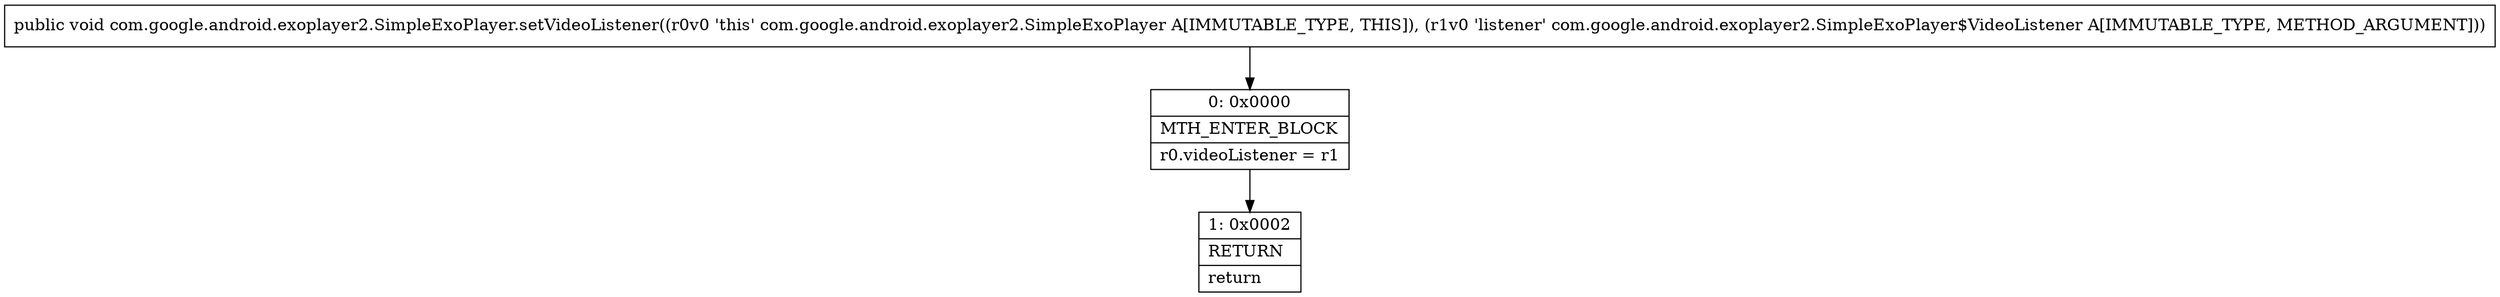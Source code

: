 digraph "CFG forcom.google.android.exoplayer2.SimpleExoPlayer.setVideoListener(Lcom\/google\/android\/exoplayer2\/SimpleExoPlayer$VideoListener;)V" {
Node_0 [shape=record,label="{0\:\ 0x0000|MTH_ENTER_BLOCK\l|r0.videoListener = r1\l}"];
Node_1 [shape=record,label="{1\:\ 0x0002|RETURN\l|return\l}"];
MethodNode[shape=record,label="{public void com.google.android.exoplayer2.SimpleExoPlayer.setVideoListener((r0v0 'this' com.google.android.exoplayer2.SimpleExoPlayer A[IMMUTABLE_TYPE, THIS]), (r1v0 'listener' com.google.android.exoplayer2.SimpleExoPlayer$VideoListener A[IMMUTABLE_TYPE, METHOD_ARGUMENT])) }"];
MethodNode -> Node_0;
Node_0 -> Node_1;
}


